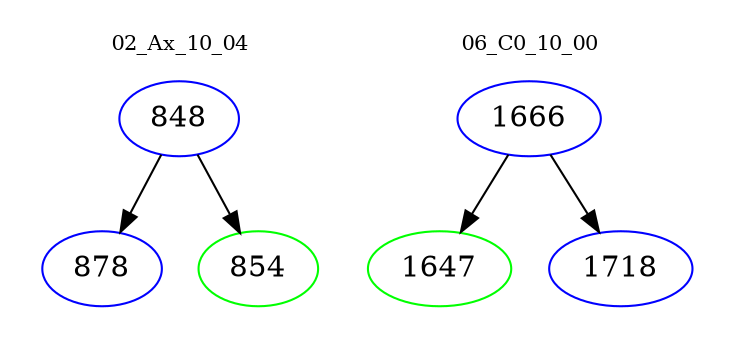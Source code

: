 digraph{
subgraph cluster_0 {
color = white
label = "02_Ax_10_04";
fontsize=10;
T0_848 [label="848", color="blue"]
T0_848 -> T0_878 [color="black"]
T0_878 [label="878", color="blue"]
T0_848 -> T0_854 [color="black"]
T0_854 [label="854", color="green"]
}
subgraph cluster_1 {
color = white
label = "06_C0_10_00";
fontsize=10;
T1_1666 [label="1666", color="blue"]
T1_1666 -> T1_1647 [color="black"]
T1_1647 [label="1647", color="green"]
T1_1666 -> T1_1718 [color="black"]
T1_1718 [label="1718", color="blue"]
}
}
